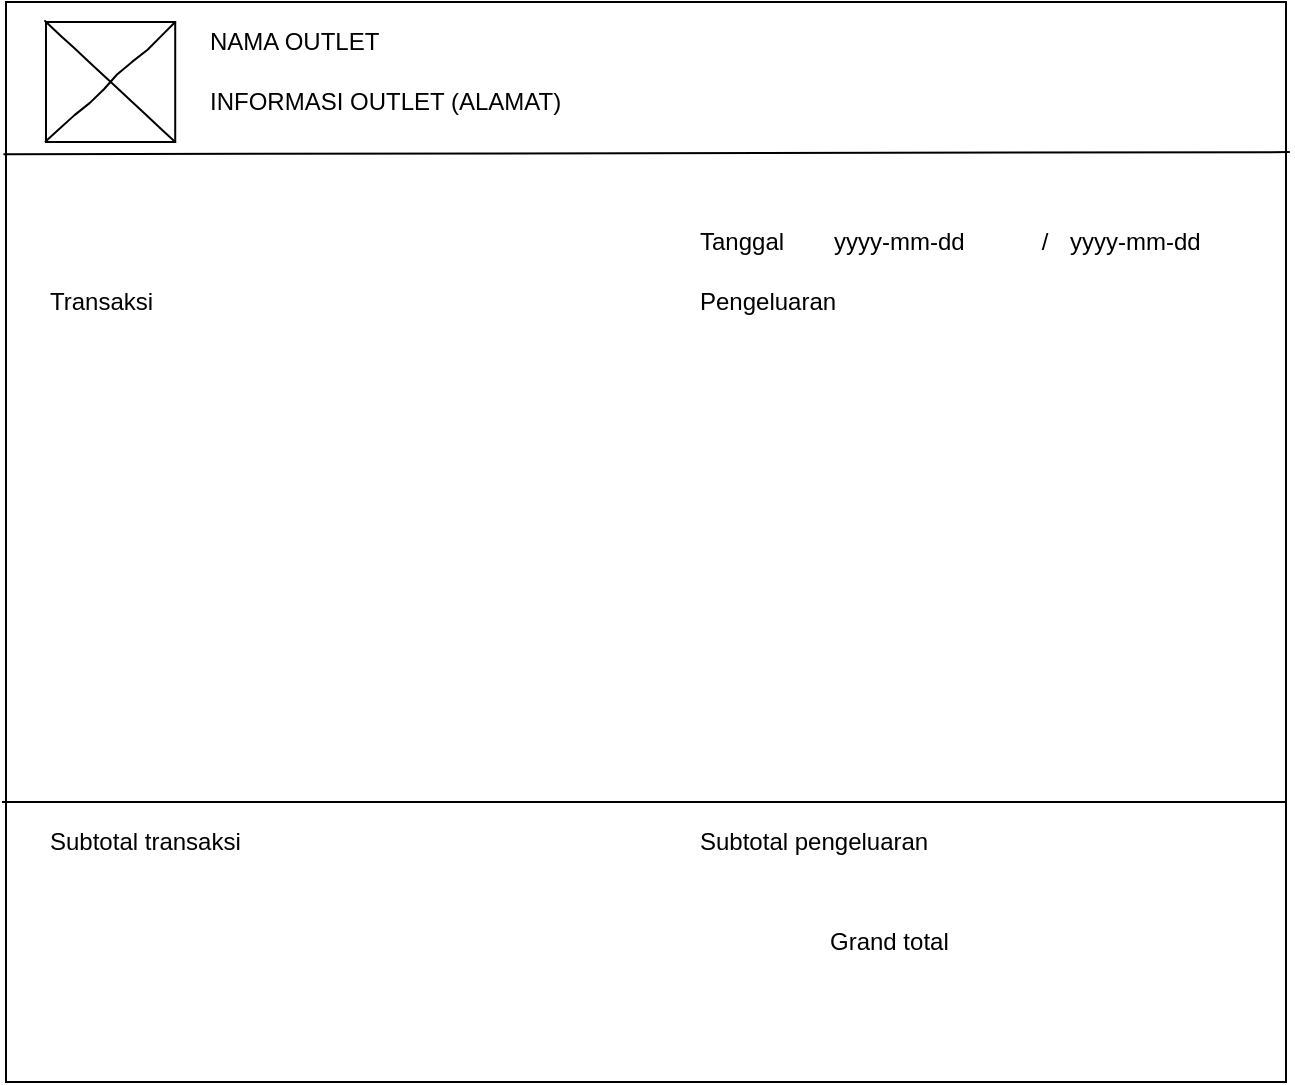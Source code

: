 <mxfile version="12.8.6" type="github">
  <diagram id="45bHUv1rS7Yov1FsBAB1" name="Page-1">
    <mxGraphModel dx="1456" dy="647" grid="1" gridSize="10" guides="1" tooltips="1" connect="1" arrows="1" fold="1" page="1" pageScale="1" pageWidth="850" pageHeight="1100" math="0" shadow="0">
      <root>
        <mxCell id="0" />
        <mxCell id="1" parent="0" />
        <mxCell id="E7kTcxtUAkEakoQvQtxQ-1" value="" style="rounded=0;whiteSpace=wrap;html=1;" vertex="1" parent="1">
          <mxGeometry x="80" y="50" width="640" height="540" as="geometry" />
        </mxCell>
        <mxCell id="E7kTcxtUAkEakoQvQtxQ-2" value="" style="verticalLabelPosition=bottom;shadow=0;dashed=0;align=center;html=1;verticalAlign=top;strokeWidth=1;shape=mxgraph.mockup.graphics.simpleIcon;strokeColor=#000000;rounded=0;labelBackgroundColor=none;fontFamily=Verdana;fontSize=14;fontColor=#000000;comic=1;" vertex="1" parent="1">
          <mxGeometry x="100" y="60" width="64.61" height="60" as="geometry" />
        </mxCell>
        <mxCell id="E7kTcxtUAkEakoQvQtxQ-3" value="NAMA OUTLET" style="text;html=1;strokeColor=none;fillColor=none;align=left;verticalAlign=middle;whiteSpace=wrap;rounded=0;" vertex="1" parent="1">
          <mxGeometry x="180" y="60" width="500" height="20" as="geometry" />
        </mxCell>
        <mxCell id="E7kTcxtUAkEakoQvQtxQ-5" value="INFORMASI OUTLET (ALAMAT)" style="text;html=1;strokeColor=none;fillColor=none;align=left;verticalAlign=middle;whiteSpace=wrap;rounded=0;" vertex="1" parent="1">
          <mxGeometry x="180" y="90" width="500" height="20" as="geometry" />
        </mxCell>
        <mxCell id="E7kTcxtUAkEakoQvQtxQ-6" value="" style="endArrow=none;html=1;exitX=-0.002;exitY=0.141;exitDx=0;exitDy=0;exitPerimeter=0;entryX=1.003;entryY=0.139;entryDx=0;entryDy=0;entryPerimeter=0;" edge="1" parent="1" source="E7kTcxtUAkEakoQvQtxQ-1" target="E7kTcxtUAkEakoQvQtxQ-1">
          <mxGeometry width="50" height="50" relative="1" as="geometry">
            <mxPoint x="160" y="220" as="sourcePoint" />
            <mxPoint x="210" y="170" as="targetPoint" />
          </mxGeometry>
        </mxCell>
        <mxCell id="E7kTcxtUAkEakoQvQtxQ-7" value="Tanggal" style="text;html=1;strokeColor=none;fillColor=none;align=left;verticalAlign=middle;whiteSpace=wrap;rounded=0;" vertex="1" parent="1">
          <mxGeometry x="425" y="160" width="40" height="20" as="geometry" />
        </mxCell>
        <mxCell id="E7kTcxtUAkEakoQvQtxQ-11" value="" style="group" vertex="1" connectable="0" parent="1">
          <mxGeometry x="492" y="160" width="218" height="20" as="geometry" />
        </mxCell>
        <mxCell id="E7kTcxtUAkEakoQvQtxQ-8" value="yyyy-mm-dd" style="text;html=1;strokeColor=none;fillColor=none;align=left;verticalAlign=middle;whiteSpace=wrap;rounded=0;" vertex="1" parent="E7kTcxtUAkEakoQvQtxQ-11">
          <mxGeometry x="118" width="100" height="20" as="geometry" />
        </mxCell>
        <mxCell id="E7kTcxtUAkEakoQvQtxQ-9" value="yyyy-mm-dd" style="text;html=1;strokeColor=none;fillColor=none;align=left;verticalAlign=middle;whiteSpace=wrap;rounded=0;" vertex="1" parent="E7kTcxtUAkEakoQvQtxQ-11">
          <mxGeometry width="100" height="20" as="geometry" />
        </mxCell>
        <mxCell id="E7kTcxtUAkEakoQvQtxQ-10" value="/" style="text;html=1;strokeColor=none;fillColor=none;align=center;verticalAlign=middle;whiteSpace=wrap;rounded=0;" vertex="1" parent="E7kTcxtUAkEakoQvQtxQ-11">
          <mxGeometry x="100" width="15" height="20" as="geometry" />
        </mxCell>
        <mxCell id="E7kTcxtUAkEakoQvQtxQ-12" value="Transaksi" style="text;html=1;strokeColor=none;fillColor=none;align=left;verticalAlign=middle;whiteSpace=wrap;rounded=0;" vertex="1" parent="1">
          <mxGeometry x="100" y="190" width="80" height="20" as="geometry" />
        </mxCell>
        <mxCell id="E7kTcxtUAkEakoQvQtxQ-13" value="Pengeluaran" style="text;html=1;strokeColor=none;fillColor=none;align=left;verticalAlign=middle;whiteSpace=wrap;rounded=0;" vertex="1" parent="1">
          <mxGeometry x="425" y="190" width="80" height="20" as="geometry" />
        </mxCell>
        <mxCell id="E7kTcxtUAkEakoQvQtxQ-14" value="" style="endArrow=none;html=1;" edge="1" parent="1">
          <mxGeometry width="50" height="50" relative="1" as="geometry">
            <mxPoint x="78" y="450" as="sourcePoint" />
            <mxPoint x="720" y="450" as="targetPoint" />
          </mxGeometry>
        </mxCell>
        <mxCell id="E7kTcxtUAkEakoQvQtxQ-15" value="Subtotal transaksi" style="text;html=1;strokeColor=none;fillColor=none;align=left;verticalAlign=middle;whiteSpace=wrap;rounded=0;" vertex="1" parent="1">
          <mxGeometry x="100" y="460" width="120" height="20" as="geometry" />
        </mxCell>
        <mxCell id="E7kTcxtUAkEakoQvQtxQ-16" value="Subtotal pengeluaran" style="text;html=1;strokeColor=none;fillColor=none;align=left;verticalAlign=middle;whiteSpace=wrap;rounded=0;" vertex="1" parent="1">
          <mxGeometry x="425" y="460" width="120" height="20" as="geometry" />
        </mxCell>
        <mxCell id="E7kTcxtUAkEakoQvQtxQ-17" value="Grand total" style="text;html=1;strokeColor=none;fillColor=none;align=left;verticalAlign=middle;whiteSpace=wrap;rounded=0;" vertex="1" parent="1">
          <mxGeometry x="490" y="510" width="120" height="20" as="geometry" />
        </mxCell>
      </root>
    </mxGraphModel>
  </diagram>
</mxfile>
